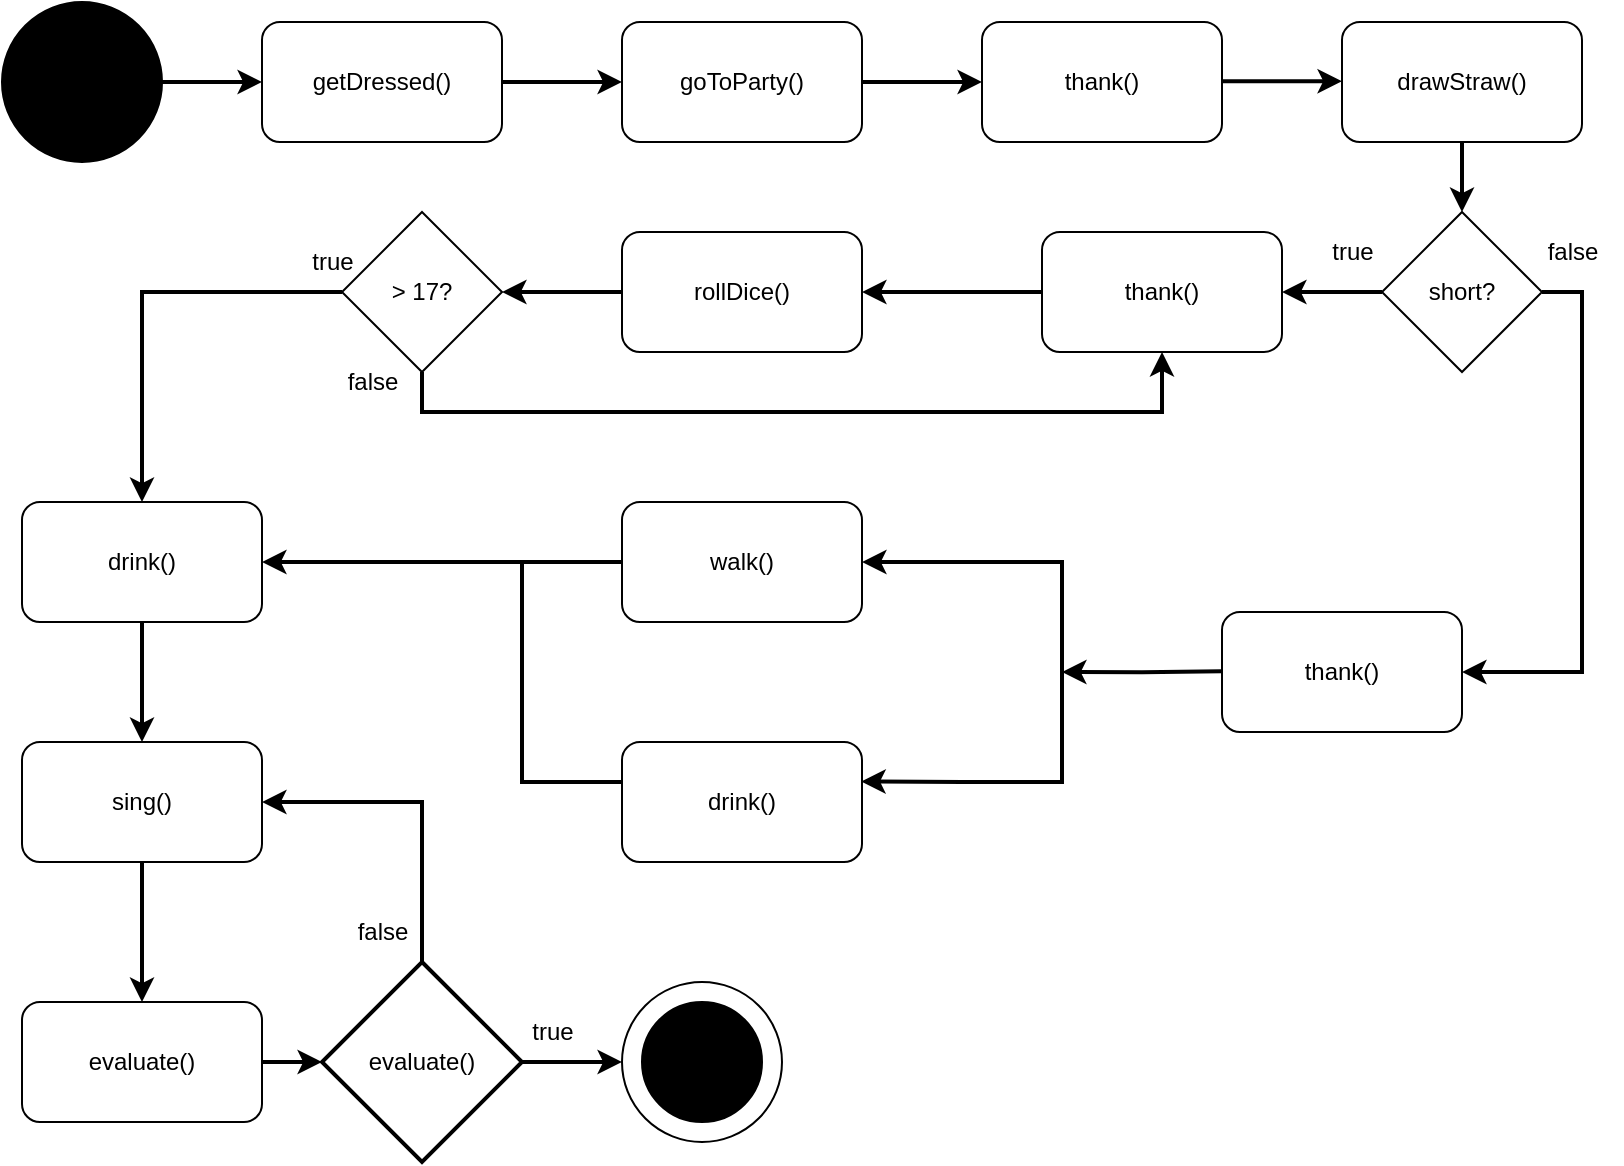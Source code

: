 <mxfile version="20.8.13" type="github">
  <diagram name="Seite-1" id="kDQ1YSrSx2T5lFSh3bFP">
    <mxGraphModel dx="675" dy="651" grid="1" gridSize="10" guides="1" tooltips="1" connect="1" arrows="1" fold="1" page="1" pageScale="1" pageWidth="827" pageHeight="1169" background="none" math="0" shadow="0">
      <root>
        <mxCell id="0" />
        <mxCell id="1" parent="0" />
        <mxCell id="CxbOAbyMZpuOM8MBbK7M-26" value="" style="ellipse;whiteSpace=wrap;html=1;aspect=fixed;strokeColor=#000000;fillColor=#000000;" vertex="1" parent="1">
          <mxGeometry x="10" y="10" width="80" height="80" as="geometry" />
        </mxCell>
        <mxCell id="CxbOAbyMZpuOM8MBbK7M-30" style="edgeStyle=orthogonalEdgeStyle;rounded=0;orthogonalLoop=1;jettySize=auto;html=1;exitX=1;exitY=0.5;exitDx=0;exitDy=0;strokeWidth=2;" edge="1" parent="1" source="CxbOAbyMZpuOM8MBbK7M-27" target="CxbOAbyMZpuOM8MBbK7M-29">
          <mxGeometry relative="1" as="geometry" />
        </mxCell>
        <mxCell id="CxbOAbyMZpuOM8MBbK7M-27" value="getDressed()" style="rounded=1;whiteSpace=wrap;html=1;strokeColor=#000000;fillColor=#FFFFFF;" vertex="1" parent="1">
          <mxGeometry x="140" y="20" width="120" height="60" as="geometry" />
        </mxCell>
        <mxCell id="CxbOAbyMZpuOM8MBbK7M-28" value="" style="endArrow=classic;html=1;rounded=0;exitX=1;exitY=0.5;exitDx=0;exitDy=0;entryX=0;entryY=0.5;entryDx=0;entryDy=0;strokeWidth=2;" edge="1" parent="1" source="CxbOAbyMZpuOM8MBbK7M-26" target="CxbOAbyMZpuOM8MBbK7M-27">
          <mxGeometry width="50" height="50" relative="1" as="geometry">
            <mxPoint x="360" y="370" as="sourcePoint" />
            <mxPoint x="410" y="320" as="targetPoint" />
          </mxGeometry>
        </mxCell>
        <mxCell id="CxbOAbyMZpuOM8MBbK7M-32" style="edgeStyle=orthogonalEdgeStyle;rounded=0;orthogonalLoop=1;jettySize=auto;html=1;exitX=1;exitY=0.5;exitDx=0;exitDy=0;entryX=0;entryY=0.5;entryDx=0;entryDy=0;strokeWidth=2;" edge="1" parent="1" source="CxbOAbyMZpuOM8MBbK7M-29" target="CxbOAbyMZpuOM8MBbK7M-31">
          <mxGeometry relative="1" as="geometry">
            <Array as="points">
              <mxPoint x="470" y="50" />
              <mxPoint x="470" y="50" />
            </Array>
          </mxGeometry>
        </mxCell>
        <mxCell id="CxbOAbyMZpuOM8MBbK7M-29" value="&lt;div&gt;goToParty()&lt;/div&gt;" style="rounded=1;whiteSpace=wrap;html=1;strokeColor=#000000;fillColor=#FFFFFF;" vertex="1" parent="1">
          <mxGeometry x="320" y="20" width="120" height="60" as="geometry" />
        </mxCell>
        <mxCell id="CxbOAbyMZpuOM8MBbK7M-31" value="thank()" style="rounded=1;whiteSpace=wrap;html=1;strokeColor=#000000;fillColor=#FFFFFF;" vertex="1" parent="1">
          <mxGeometry x="500" y="20" width="120" height="60" as="geometry" />
        </mxCell>
        <mxCell id="CxbOAbyMZpuOM8MBbK7M-37" style="edgeStyle=orthogonalEdgeStyle;rounded=0;orthogonalLoop=1;jettySize=auto;html=1;exitX=0;exitY=0.5;exitDx=0;exitDy=0;entryX=1;entryY=0.5;entryDx=0;entryDy=0;strokeWidth=2;startArrow=none;fontStyle=1" edge="1" parent="1" source="CxbOAbyMZpuOM8MBbK7M-77" target="CxbOAbyMZpuOM8MBbK7M-62">
          <mxGeometry relative="1" as="geometry">
            <mxPoint x="620" y="170" as="targetPoint" />
          </mxGeometry>
        </mxCell>
        <mxCell id="CxbOAbyMZpuOM8MBbK7M-57" style="edgeStyle=orthogonalEdgeStyle;rounded=0;orthogonalLoop=1;jettySize=auto;html=1;exitX=1;exitY=0.5;exitDx=0;exitDy=0;entryX=1;entryY=0.5;entryDx=0;entryDy=0;shadow=0;strokeColor=default;targetPerimeterSpacing=0;fillColor=#000000;strokeWidth=2;" edge="1" parent="1" source="CxbOAbyMZpuOM8MBbK7M-34" target="CxbOAbyMZpuOM8MBbK7M-78">
          <mxGeometry relative="1" as="geometry" />
        </mxCell>
        <mxCell id="CxbOAbyMZpuOM8MBbK7M-34" value="short?" style="rhombus;whiteSpace=wrap;html=1;strokeColor=#000000;fillColor=#FFFFFF;" vertex="1" parent="1">
          <mxGeometry x="700" y="115" width="80" height="80" as="geometry" />
        </mxCell>
        <mxCell id="CxbOAbyMZpuOM8MBbK7M-56" value="" style="strokeWidth=2;html=1;shape=mxgraph.flowchart.annotation_1;align=left;pointerEvents=1;strokeColor=#000000;fillColor=#FFFFFF;rotation=-180;" vertex="1" parent="1">
          <mxGeometry x="490" y="290" width="50" height="110" as="geometry" />
        </mxCell>
        <mxCell id="CxbOAbyMZpuOM8MBbK7M-61" style="edgeStyle=orthogonalEdgeStyle;rounded=0;orthogonalLoop=1;jettySize=auto;html=1;exitX=0;exitY=0.5;exitDx=0;exitDy=0;entryX=1;entryY=0.5;entryDx=0;entryDy=0;strokeWidth=2;" edge="1" parent="1" source="CxbOAbyMZpuOM8MBbK7M-62" target="CxbOAbyMZpuOM8MBbK7M-65">
          <mxGeometry relative="1" as="geometry" />
        </mxCell>
        <mxCell id="CxbOAbyMZpuOM8MBbK7M-62" value="rollDice()" style="rounded=1;whiteSpace=wrap;html=1;strokeColor=#000000;fillColor=#FFFFFF;" vertex="1" parent="1">
          <mxGeometry x="320" y="125" width="120" height="60" as="geometry" />
        </mxCell>
        <mxCell id="CxbOAbyMZpuOM8MBbK7M-63" style="edgeStyle=orthogonalEdgeStyle;rounded=0;orthogonalLoop=1;jettySize=auto;html=1;exitX=0.5;exitY=1;exitDx=0;exitDy=0;entryX=0.5;entryY=1;entryDx=0;entryDy=0;strokeWidth=2;" edge="1" parent="1" source="CxbOAbyMZpuOM8MBbK7M-65" target="CxbOAbyMZpuOM8MBbK7M-77">
          <mxGeometry relative="1" as="geometry" />
        </mxCell>
        <mxCell id="CxbOAbyMZpuOM8MBbK7M-64" style="edgeStyle=orthogonalEdgeStyle;rounded=0;orthogonalLoop=1;jettySize=auto;html=1;exitX=0;exitY=0.5;exitDx=0;exitDy=0;entryX=0.5;entryY=0;entryDx=0;entryDy=0;strokeWidth=2;" edge="1" parent="1" source="CxbOAbyMZpuOM8MBbK7M-65" target="CxbOAbyMZpuOM8MBbK7M-66">
          <mxGeometry relative="1" as="geometry">
            <mxPoint x="80" y="155" as="targetPoint" />
          </mxGeometry>
        </mxCell>
        <mxCell id="CxbOAbyMZpuOM8MBbK7M-65" value="&amp;gt; 17?" style="rhombus;whiteSpace=wrap;html=1;strokeColor=#000000;fillColor=#FFFFFF;" vertex="1" parent="1">
          <mxGeometry x="180" y="115" width="80" height="80" as="geometry" />
        </mxCell>
        <mxCell id="CxbOAbyMZpuOM8MBbK7M-108" style="edgeStyle=orthogonalEdgeStyle;rounded=0;sketch=0;orthogonalLoop=1;jettySize=auto;html=1;exitX=0.5;exitY=1;exitDx=0;exitDy=0;entryX=0.5;entryY=0;entryDx=0;entryDy=0;shadow=0;strokeColor=default;strokeWidth=2;startArrow=none;startFill=0;endArrow=classic;endFill=1;targetPerimeterSpacing=0;fillColor=#000000;" edge="1" parent="1" source="CxbOAbyMZpuOM8MBbK7M-66" target="CxbOAbyMZpuOM8MBbK7M-88">
          <mxGeometry relative="1" as="geometry" />
        </mxCell>
        <mxCell id="CxbOAbyMZpuOM8MBbK7M-66" value="drink()" style="rounded=1;whiteSpace=wrap;html=1;strokeColor=#000000;fillColor=#FFFFFF;" vertex="1" parent="1">
          <mxGeometry x="20" y="260" width="120" height="60" as="geometry" />
        </mxCell>
        <mxCell id="CxbOAbyMZpuOM8MBbK7M-67" value="true" style="text;html=1;align=center;verticalAlign=middle;resizable=0;points=[];autosize=1;strokeColor=none;fillColor=none;" vertex="1" parent="1">
          <mxGeometry x="665" y="120" width="40" height="30" as="geometry" />
        </mxCell>
        <mxCell id="CxbOAbyMZpuOM8MBbK7M-68" value="false" style="text;html=1;align=center;verticalAlign=middle;resizable=0;points=[];autosize=1;strokeColor=none;fillColor=none;" vertex="1" parent="1">
          <mxGeometry x="170" y="185" width="50" height="30" as="geometry" />
        </mxCell>
        <mxCell id="CxbOAbyMZpuOM8MBbK7M-69" value="walk()" style="rounded=1;whiteSpace=wrap;html=1;strokeColor=#000000;fillColor=#FFFFFF;" vertex="1" parent="1">
          <mxGeometry x="320" y="260" width="120" height="60" as="geometry" />
        </mxCell>
        <mxCell id="CxbOAbyMZpuOM8MBbK7M-70" value="drink()" style="rounded=1;whiteSpace=wrap;html=1;strokeColor=#000000;fillColor=#FFFFFF;" vertex="1" parent="1">
          <mxGeometry x="320" y="380" width="120" height="60" as="geometry" />
        </mxCell>
        <mxCell id="CxbOAbyMZpuOM8MBbK7M-71" style="edgeStyle=orthogonalEdgeStyle;rounded=0;sketch=0;orthogonalLoop=1;jettySize=auto;html=1;exitX=1;exitY=1;exitDx=0;exitDy=0;exitPerimeter=0;entryX=1;entryY=0.5;entryDx=0;entryDy=0;shadow=0;strokeColor=#000000;targetPerimeterSpacing=0;fillColor=#000000;strokeWidth=2;" edge="1" parent="1" target="CxbOAbyMZpuOM8MBbK7M-69">
          <mxGeometry relative="1" as="geometry">
            <mxPoint x="490" y="290.0" as="sourcePoint" />
            <Array as="points">
              <mxPoint x="480" y="290" />
              <mxPoint x="480" y="290" />
            </Array>
          </mxGeometry>
        </mxCell>
        <mxCell id="CxbOAbyMZpuOM8MBbK7M-72" style="edgeStyle=orthogonalEdgeStyle;rounded=0;sketch=0;orthogonalLoop=1;jettySize=auto;html=1;exitX=1;exitY=0;exitDx=0;exitDy=0;exitPerimeter=0;entryX=0.997;entryY=0.328;entryDx=0;entryDy=0;entryPerimeter=0;shadow=0;strokeColor=#000000;targetPerimeterSpacing=0;fillColor=#000000;strokeWidth=2;" edge="1" parent="1" target="CxbOAbyMZpuOM8MBbK7M-70">
          <mxGeometry relative="1" as="geometry">
            <mxPoint x="490" y="400" as="sourcePoint" />
            <Array as="points">
              <mxPoint x="440" y="400" />
            </Array>
          </mxGeometry>
        </mxCell>
        <mxCell id="CxbOAbyMZpuOM8MBbK7M-73" value="drawStraw()" style="rounded=1;whiteSpace=wrap;html=1;strokeColor=#000000;fillColor=#FFFFFF;" vertex="1" parent="1">
          <mxGeometry x="680" y="20" width="120" height="60" as="geometry" />
        </mxCell>
        <mxCell id="CxbOAbyMZpuOM8MBbK7M-74" style="edgeStyle=orthogonalEdgeStyle;rounded=0;orthogonalLoop=1;jettySize=auto;html=1;exitX=1;exitY=0.5;exitDx=0;exitDy=0;entryX=0;entryY=0.5;entryDx=0;entryDy=0;strokeWidth=2;" edge="1" parent="1">
          <mxGeometry relative="1" as="geometry">
            <mxPoint x="620.0" y="49.58" as="sourcePoint" />
            <mxPoint x="680.0" y="49.58" as="targetPoint" />
            <Array as="points">
              <mxPoint x="650" y="49.58" />
              <mxPoint x="650" y="49.58" />
            </Array>
          </mxGeometry>
        </mxCell>
        <mxCell id="CxbOAbyMZpuOM8MBbK7M-75" style="edgeStyle=orthogonalEdgeStyle;rounded=0;orthogonalLoop=1;jettySize=auto;html=1;exitX=0.5;exitY=1;exitDx=0;exitDy=0;entryX=0.5;entryY=0;entryDx=0;entryDy=0;strokeWidth=2;" edge="1" parent="1" source="CxbOAbyMZpuOM8MBbK7M-73" target="CxbOAbyMZpuOM8MBbK7M-34">
          <mxGeometry relative="1" as="geometry">
            <mxPoint x="650.0" y="100" as="sourcePoint" />
            <mxPoint x="710.0" y="100" as="targetPoint" />
            <Array as="points" />
          </mxGeometry>
        </mxCell>
        <mxCell id="CxbOAbyMZpuOM8MBbK7M-76" value="false" style="text;html=1;align=center;verticalAlign=middle;resizable=0;points=[];autosize=1;strokeColor=none;fillColor=none;" vertex="1" parent="1">
          <mxGeometry x="770" y="120" width="50" height="30" as="geometry" />
        </mxCell>
        <mxCell id="CxbOAbyMZpuOM8MBbK7M-78" value="thank()" style="rounded=1;whiteSpace=wrap;html=1;strokeColor=#000000;fillColor=#FFFFFF;" vertex="1" parent="1">
          <mxGeometry x="620" y="315" width="120" height="60" as="geometry" />
        </mxCell>
        <mxCell id="CxbOAbyMZpuOM8MBbK7M-77" value="thank()" style="rounded=1;whiteSpace=wrap;html=1;strokeColor=#000000;fillColor=#FFFFFF;" vertex="1" parent="1">
          <mxGeometry x="530" y="125" width="120" height="60" as="geometry" />
        </mxCell>
        <mxCell id="CxbOAbyMZpuOM8MBbK7M-80" style="edgeStyle=orthogonalEdgeStyle;rounded=0;orthogonalLoop=1;jettySize=auto;html=1;exitX=0;exitY=0.5;exitDx=0;exitDy=0;entryX=1;entryY=0.5;entryDx=0;entryDy=0;strokeWidth=2;startArrow=none;" edge="1" parent="1" source="CxbOAbyMZpuOM8MBbK7M-34" target="CxbOAbyMZpuOM8MBbK7M-77">
          <mxGeometry relative="1" as="geometry">
            <mxPoint x="540" y="165" as="sourcePoint" />
            <mxPoint x="450" y="165" as="targetPoint" />
          </mxGeometry>
        </mxCell>
        <mxCell id="CxbOAbyMZpuOM8MBbK7M-81" style="edgeStyle=orthogonalEdgeStyle;rounded=0;orthogonalLoop=1;jettySize=auto;html=1;exitX=0;exitY=0.5;exitDx=0;exitDy=0;entryX=0;entryY=0.5;entryDx=0;entryDy=0;strokeWidth=2;startArrow=none;fontStyle=1;entryPerimeter=0;" edge="1" parent="1" target="CxbOAbyMZpuOM8MBbK7M-56">
          <mxGeometry relative="1" as="geometry">
            <mxPoint x="620" y="344.58" as="sourcePoint" />
            <mxPoint x="530" y="344.58" as="targetPoint" />
          </mxGeometry>
        </mxCell>
        <mxCell id="CxbOAbyMZpuOM8MBbK7M-107" style="edgeStyle=orthogonalEdgeStyle;rounded=0;sketch=0;orthogonalLoop=1;jettySize=auto;html=1;exitX=0;exitY=0;exitDx=0;exitDy=0;exitPerimeter=0;shadow=0;strokeColor=default;strokeWidth=2;startArrow=none;startFill=0;endArrow=classic;endFill=1;targetPerimeterSpacing=0;fillColor=#000000;" edge="1" parent="1" source="CxbOAbyMZpuOM8MBbK7M-87" target="CxbOAbyMZpuOM8MBbK7M-66">
          <mxGeometry relative="1" as="geometry">
            <Array as="points">
              <mxPoint x="230" y="290" />
              <mxPoint x="230" y="290" />
            </Array>
          </mxGeometry>
        </mxCell>
        <mxCell id="CxbOAbyMZpuOM8MBbK7M-87" value="" style="strokeWidth=2;html=1;shape=mxgraph.flowchart.annotation_1;align=left;pointerEvents=1;strokeColor=#000000;fillColor=#FFFFFF;" vertex="1" parent="1">
          <mxGeometry x="270" y="290" width="50" height="110" as="geometry" />
        </mxCell>
        <mxCell id="CxbOAbyMZpuOM8MBbK7M-97" style="edgeStyle=orthogonalEdgeStyle;rounded=0;sketch=0;orthogonalLoop=1;jettySize=auto;html=1;exitX=0.5;exitY=1;exitDx=0;exitDy=0;entryX=0.5;entryY=0;entryDx=0;entryDy=0;shadow=0;strokeColor=default;strokeWidth=2;startArrow=none;startFill=0;endArrow=classic;endFill=1;targetPerimeterSpacing=0;fillColor=#000000;" edge="1" parent="1" source="CxbOAbyMZpuOM8MBbK7M-88" target="CxbOAbyMZpuOM8MBbK7M-96">
          <mxGeometry relative="1" as="geometry" />
        </mxCell>
        <mxCell id="CxbOAbyMZpuOM8MBbK7M-88" value="sing()" style="rounded=1;whiteSpace=wrap;html=1;strokeColor=#000000;fillColor=#FFFFFF;" vertex="1" parent="1">
          <mxGeometry x="20" y="380" width="120" height="60" as="geometry" />
        </mxCell>
        <mxCell id="CxbOAbyMZpuOM8MBbK7M-99" style="edgeStyle=orthogonalEdgeStyle;rounded=0;sketch=0;orthogonalLoop=1;jettySize=auto;html=1;exitX=0.5;exitY=0;exitDx=0;exitDy=0;exitPerimeter=0;shadow=0;strokeColor=default;strokeWidth=2;startArrow=none;startFill=0;endArrow=classic;endFill=1;targetPerimeterSpacing=0;fillColor=#000000;entryX=1;entryY=0.5;entryDx=0;entryDy=0;" edge="1" parent="1" source="CxbOAbyMZpuOM8MBbK7M-94" target="CxbOAbyMZpuOM8MBbK7M-88">
          <mxGeometry relative="1" as="geometry">
            <mxPoint x="220" y="340" as="targetPoint" />
          </mxGeometry>
        </mxCell>
        <mxCell id="CxbOAbyMZpuOM8MBbK7M-104" style="edgeStyle=orthogonalEdgeStyle;rounded=0;sketch=0;orthogonalLoop=1;jettySize=auto;html=1;exitX=1;exitY=0.5;exitDx=0;exitDy=0;exitPerimeter=0;entryX=0;entryY=0.5;entryDx=0;entryDy=0;shadow=0;strokeColor=default;strokeWidth=2;startArrow=none;startFill=0;endArrow=classic;endFill=1;targetPerimeterSpacing=0;fillColor=#000000;" edge="1" parent="1" source="CxbOAbyMZpuOM8MBbK7M-94" target="CxbOAbyMZpuOM8MBbK7M-102">
          <mxGeometry relative="1" as="geometry" />
        </mxCell>
        <mxCell id="CxbOAbyMZpuOM8MBbK7M-94" value="evaluate()" style="strokeWidth=2;html=1;shape=mxgraph.flowchart.decision;whiteSpace=wrap;strokeColor=#000000;fillColor=#FFFFFF;" vertex="1" parent="1">
          <mxGeometry x="170" y="490" width="100" height="100" as="geometry" />
        </mxCell>
        <mxCell id="CxbOAbyMZpuOM8MBbK7M-98" style="edgeStyle=orthogonalEdgeStyle;rounded=0;sketch=0;orthogonalLoop=1;jettySize=auto;html=1;exitX=1;exitY=0.5;exitDx=0;exitDy=0;entryX=0;entryY=0.5;entryDx=0;entryDy=0;entryPerimeter=0;shadow=0;strokeColor=default;strokeWidth=2;startArrow=none;startFill=0;endArrow=classic;endFill=1;targetPerimeterSpacing=0;fillColor=#000000;" edge="1" parent="1" source="CxbOAbyMZpuOM8MBbK7M-96" target="CxbOAbyMZpuOM8MBbK7M-94">
          <mxGeometry relative="1" as="geometry" />
        </mxCell>
        <mxCell id="CxbOAbyMZpuOM8MBbK7M-96" value="evaluate()" style="rounded=1;whiteSpace=wrap;html=1;strokeColor=#000000;fillColor=#FFFFFF;" vertex="1" parent="1">
          <mxGeometry x="20" y="510" width="120" height="60" as="geometry" />
        </mxCell>
        <mxCell id="CxbOAbyMZpuOM8MBbK7M-100" value="&lt;div&gt;false&lt;/div&gt;" style="text;html=1;align=center;verticalAlign=middle;resizable=0;points=[];autosize=1;strokeColor=none;fillColor=none;" vertex="1" parent="1">
          <mxGeometry x="175" y="460" width="50" height="30" as="geometry" />
        </mxCell>
        <mxCell id="CxbOAbyMZpuOM8MBbK7M-102" value="" style="ellipse;whiteSpace=wrap;html=1;aspect=fixed;strokeColor=#000000;fillColor=#FFFFFF;" vertex="1" parent="1">
          <mxGeometry x="320" y="500" width="80" height="80" as="geometry" />
        </mxCell>
        <mxCell id="CxbOAbyMZpuOM8MBbK7M-103" value="" style="ellipse;whiteSpace=wrap;html=1;aspect=fixed;strokeColor=#000000;fillColor=#000000;" vertex="1" parent="1">
          <mxGeometry x="330" y="510" width="60" height="60" as="geometry" />
        </mxCell>
        <mxCell id="CxbOAbyMZpuOM8MBbK7M-105" value="true" style="text;html=1;align=center;verticalAlign=middle;resizable=0;points=[];autosize=1;strokeColor=none;fillColor=none;" vertex="1" parent="1">
          <mxGeometry x="265" y="510" width="40" height="30" as="geometry" />
        </mxCell>
        <mxCell id="CxbOAbyMZpuOM8MBbK7M-106" value="true" style="text;html=1;align=center;verticalAlign=middle;resizable=0;points=[];autosize=1;strokeColor=none;fillColor=none;" vertex="1" parent="1">
          <mxGeometry x="155" y="125" width="40" height="30" as="geometry" />
        </mxCell>
      </root>
    </mxGraphModel>
  </diagram>
</mxfile>
